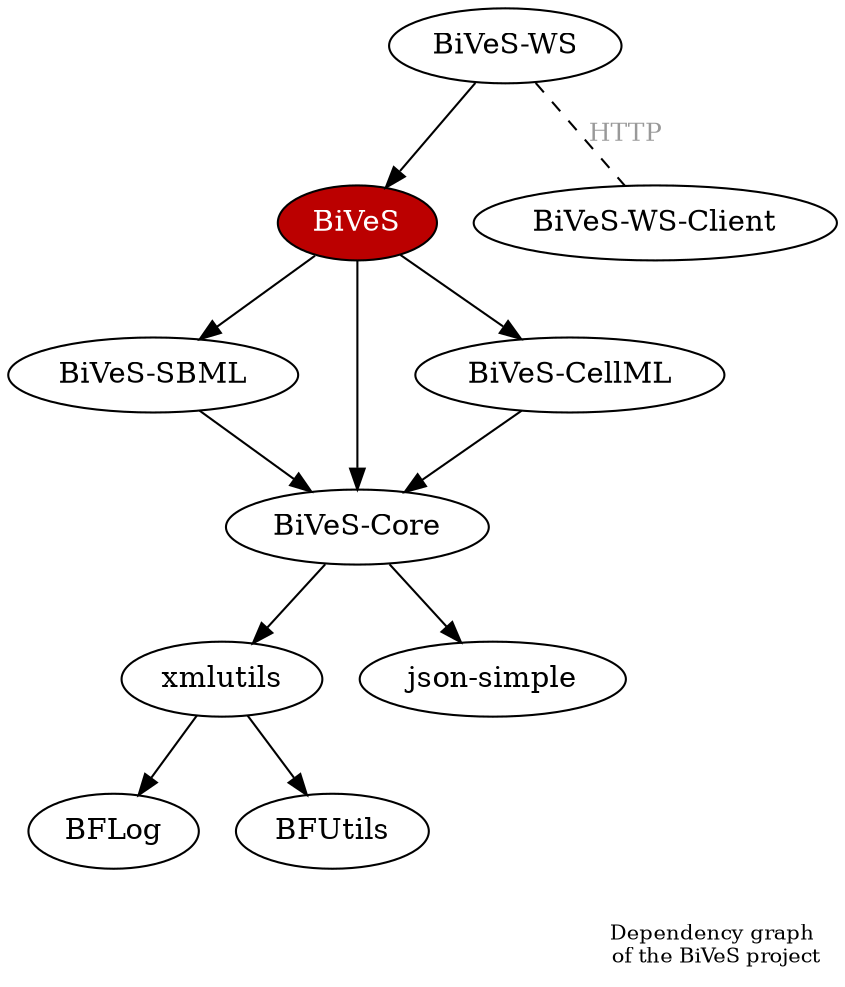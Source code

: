 digraph g
{
	bflog [label="BFLog"];
	bfutils [label="BFUtils"];
	xmlutils [label="xmlutils"];
	json [label="json-simple"];
	sbml [label="BiVeS-SBML"];
	core [label="BiVeS-Core"];
	cellml [label="BiVeS-CellML"];
	fw [label="BiVeS", style=filled,fillcolor="#BB0000",fontcolor="#ffffff"];
	ws [label="BiVeS-WS"];
	wsclient [label="BiVeS-WS-Client"];
	
	xmlutils -> bflog;
	xmlutils -> bfutils;
	
	core -> xmlutils;
	core -> json;
	
	sbml -> core;
	cellml-> core;
	
	fw -> sbml;
	fw -> core;
	fw -> cellml;
	
	ws -> fw;
	
	subgraph Rel1 {
		edge [dir=none, style=dashed, weight=.2]
		ws -> wsclient [label="HTTP",fontcolor="#999999",fontsize=12.0];
	}
	
	{ rank=same; sbml cellml }
	{ rank=same; fw wsclient }
	
	label=<<br/> <br/>Dependency graph<br/> of the BiVeS project>;
	labelloc=br;
	labeljust=right;
	fontsize=10;
}